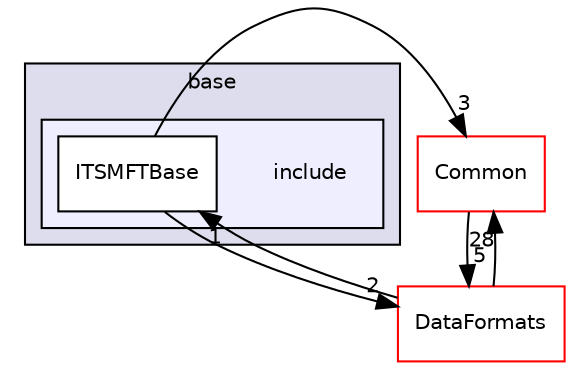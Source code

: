 digraph "/home/travis/build/AliceO2Group/AliceO2/Detectors/ITSMFT/common/base/include" {
  bgcolor=transparent;
  compound=true
  node [ fontsize="10", fontname="Helvetica"];
  edge [ labelfontsize="10", labelfontname="Helvetica"];
  subgraph clusterdir_7c9998090bca7c4aa89c05dd66fe73f5 {
    graph [ bgcolor="#ddddee", pencolor="black", label="base" fontname="Helvetica", fontsize="10", URL="dir_7c9998090bca7c4aa89c05dd66fe73f5.html"]
  subgraph clusterdir_e51af734920bf914e3ac5828e487e328 {
    graph [ bgcolor="#eeeeff", pencolor="black", label="" URL="dir_e51af734920bf914e3ac5828e487e328.html"];
    dir_e51af734920bf914e3ac5828e487e328 [shape=plaintext label="include"];
    dir_da3c472dc426d8030e345c5252427508 [shape=box label="ITSMFTBase" color="black" fillcolor="white" style="filled" URL="dir_da3c472dc426d8030e345c5252427508.html"];
  }
  }
  dir_4ab6b4cc6a7edbff49100e9123df213f [shape=box label="Common" color="red" URL="dir_4ab6b4cc6a7edbff49100e9123df213f.html"];
  dir_2171f7ec022c5423887b07c69b2f5b48 [shape=box label="DataFormats" color="red" URL="dir_2171f7ec022c5423887b07c69b2f5b48.html"];
  dir_4ab6b4cc6a7edbff49100e9123df213f->dir_2171f7ec022c5423887b07c69b2f5b48 [headlabel="5", labeldistance=1.5 headhref="dir_000009_000052.html"];
  dir_da3c472dc426d8030e345c5252427508->dir_4ab6b4cc6a7edbff49100e9123df213f [headlabel="3", labeldistance=1.5 headhref="dir_000119_000009.html"];
  dir_da3c472dc426d8030e345c5252427508->dir_2171f7ec022c5423887b07c69b2f5b48 [headlabel="2", labeldistance=1.5 headhref="dir_000119_000052.html"];
  dir_2171f7ec022c5423887b07c69b2f5b48->dir_4ab6b4cc6a7edbff49100e9123df213f [headlabel="28", labeldistance=1.5 headhref="dir_000052_000009.html"];
  dir_2171f7ec022c5423887b07c69b2f5b48->dir_da3c472dc426d8030e345c5252427508 [headlabel="1", labeldistance=1.5 headhref="dir_000052_000119.html"];
}
